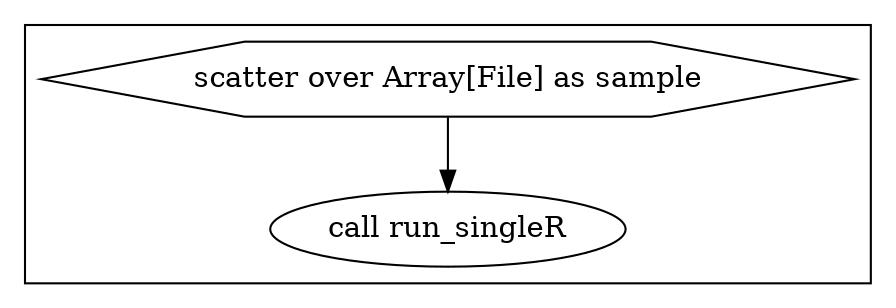 digraph scatter_singleR {
  #rankdir=LR;
  compound=true;

  # Links
  SCATTER_0_VARIABLE_sample -> CALL_run_singleR

  # Nodes
  subgraph cluster_0 {
    style="filled,solid";
    fillcolor=white;
    CALL_run_singleR [label="call run_singleR"]
    SCATTER_0_VARIABLE_sample [shape="hexagon" label="scatter over Array[File] as sample"]
  }
}
